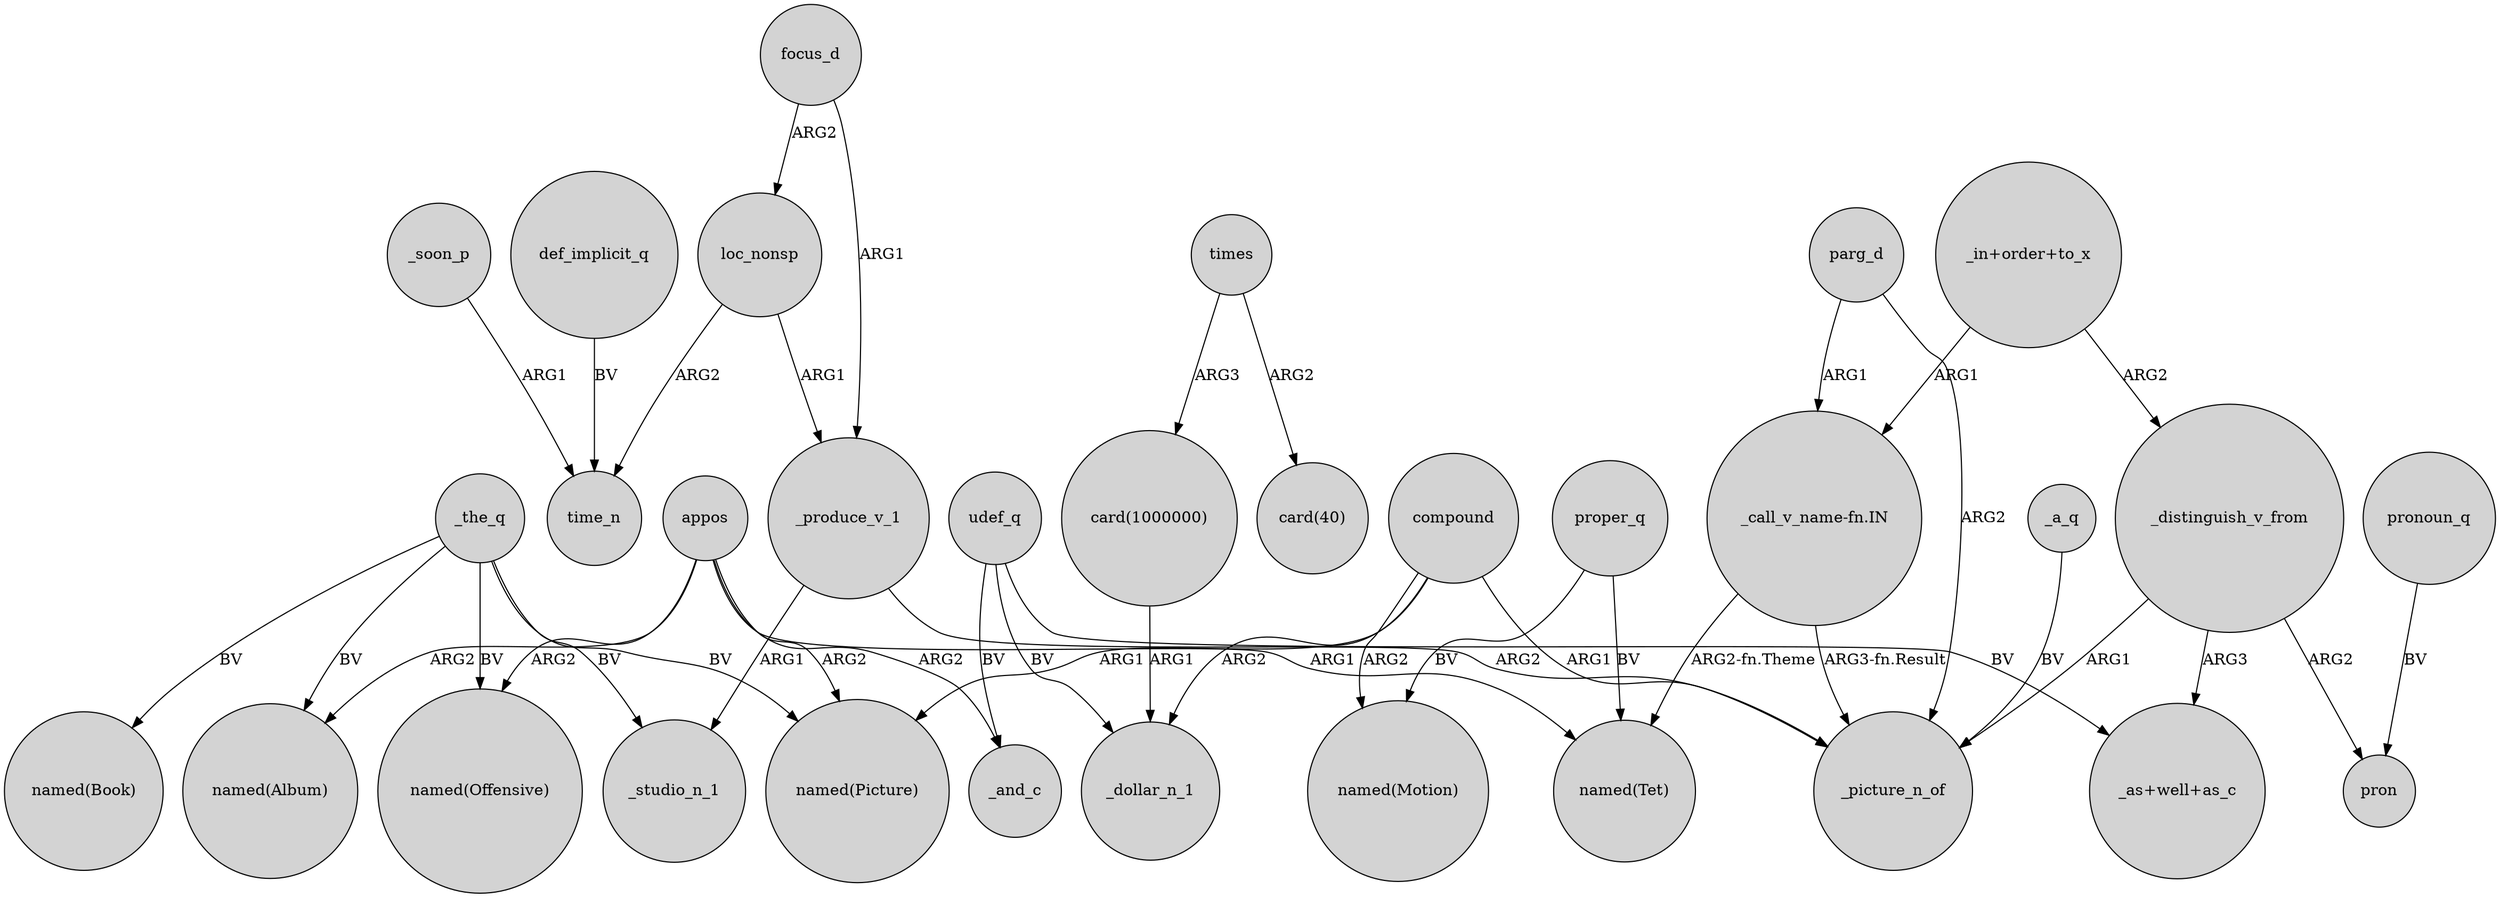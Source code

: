 digraph {
	node [shape=circle style=filled]
	focus_d -> loc_nonsp [label=ARG2]
	"card(1000000)" -> _dollar_n_1 [label=ARG1]
	udef_q -> "_as+well+as_c" [label=BV]
	"_in+order+to_x" -> _distinguish_v_from [label=ARG2]
	times -> "card(40)" [label=ARG2]
	_distinguish_v_from -> "_as+well+as_c" [label=ARG3]
	_the_q -> "named(Album)" [label=BV]
	_the_q -> _studio_n_1 [label=BV]
	compound -> "named(Picture)" [label=ARG1]
	appos -> "named(Album)" [label=ARG2]
	proper_q -> "named(Motion)" [label=BV]
	proper_q -> "named(Tet)" [label=BV]
	appos -> "named(Tet)" [label=ARG1]
	_the_q -> "named(Book)" [label=BV]
	appos -> "named(Offensive)" [label=ARG2]
	_the_q -> "named(Offensive)" [label=BV]
	_a_q -> _picture_n_of [label=BV]
	loc_nonsp -> time_n [label=ARG2]
	parg_d -> _picture_n_of [label=ARG2]
	"_call_v_name-fn.IN" -> "named(Tet)" [label="ARG2-fn.Theme"]
	compound -> _picture_n_of [label=ARG1]
	focus_d -> _produce_v_1 [label=ARG1]
	parg_d -> "_call_v_name-fn.IN" [label=ARG1]
	pronoun_q -> pron [label=BV]
	"_call_v_name-fn.IN" -> _picture_n_of [label="ARG3-fn.Result"]
	_distinguish_v_from -> _picture_n_of [label=ARG1]
	appos -> _and_c [label=ARG2]
	compound -> "named(Motion)" [label=ARG2]
	times -> "card(1000000)" [label=ARG3]
	_produce_v_1 -> _picture_n_of [label=ARG2]
	_the_q -> "named(Picture)" [label=BV]
	loc_nonsp -> _produce_v_1 [label=ARG1]
	appos -> "named(Picture)" [label=ARG2]
	_soon_p -> time_n [label=ARG1]
	_produce_v_1 -> _studio_n_1 [label=ARG1]
	"_in+order+to_x" -> "_call_v_name-fn.IN" [label=ARG1]
	compound -> _dollar_n_1 [label=ARG2]
	_distinguish_v_from -> pron [label=ARG2]
	udef_q -> _and_c [label=BV]
	udef_q -> _dollar_n_1 [label=BV]
	def_implicit_q -> time_n [label=BV]
}
